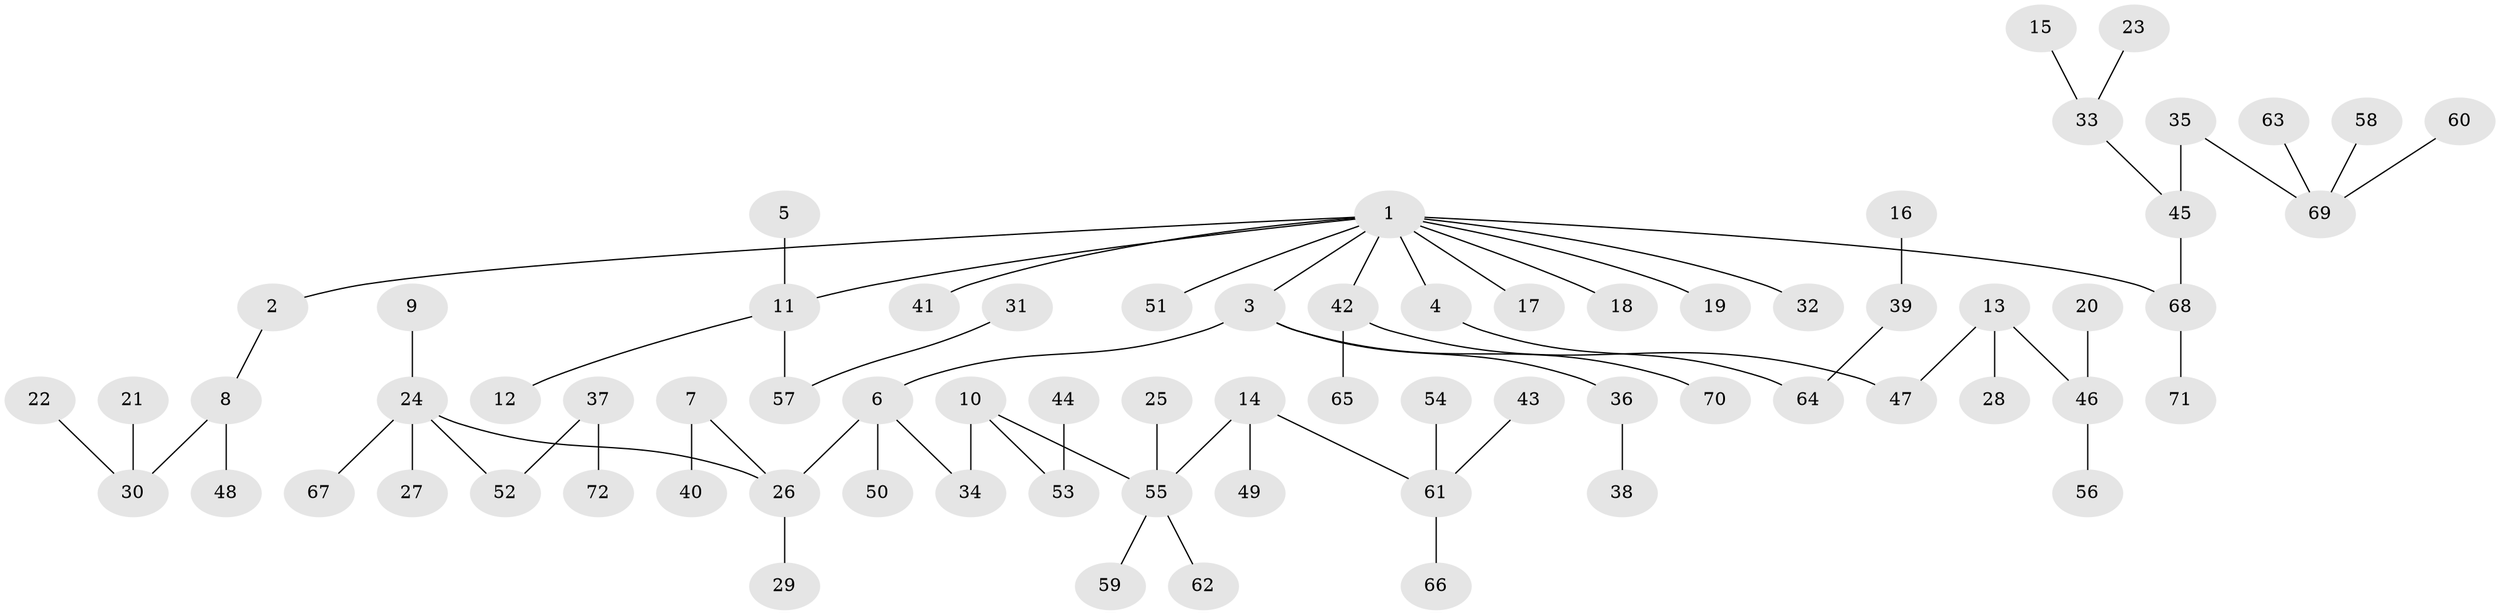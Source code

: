 // original degree distribution, {3: 0.13986013986013987, 7: 0.006993006993006993, 4: 0.08391608391608392, 2: 0.23076923076923078, 1: 0.4965034965034965, 5: 0.027972027972027972, 6: 0.013986013986013986}
// Generated by graph-tools (version 1.1) at 2025/26/03/09/25 03:26:30]
// undirected, 72 vertices, 71 edges
graph export_dot {
graph [start="1"]
  node [color=gray90,style=filled];
  1;
  2;
  3;
  4;
  5;
  6;
  7;
  8;
  9;
  10;
  11;
  12;
  13;
  14;
  15;
  16;
  17;
  18;
  19;
  20;
  21;
  22;
  23;
  24;
  25;
  26;
  27;
  28;
  29;
  30;
  31;
  32;
  33;
  34;
  35;
  36;
  37;
  38;
  39;
  40;
  41;
  42;
  43;
  44;
  45;
  46;
  47;
  48;
  49;
  50;
  51;
  52;
  53;
  54;
  55;
  56;
  57;
  58;
  59;
  60;
  61;
  62;
  63;
  64;
  65;
  66;
  67;
  68;
  69;
  70;
  71;
  72;
  1 -- 2 [weight=1.0];
  1 -- 3 [weight=1.0];
  1 -- 4 [weight=1.0];
  1 -- 11 [weight=1.0];
  1 -- 17 [weight=1.0];
  1 -- 18 [weight=1.0];
  1 -- 19 [weight=1.0];
  1 -- 32 [weight=1.0];
  1 -- 41 [weight=1.0];
  1 -- 42 [weight=1.0];
  1 -- 51 [weight=1.0];
  1 -- 68 [weight=1.0];
  2 -- 8 [weight=1.0];
  3 -- 6 [weight=1.0];
  3 -- 36 [weight=1.0];
  3 -- 70 [weight=1.0];
  4 -- 64 [weight=1.0];
  5 -- 11 [weight=1.0];
  6 -- 26 [weight=1.0];
  6 -- 34 [weight=1.0];
  6 -- 50 [weight=1.0];
  7 -- 26 [weight=1.0];
  7 -- 40 [weight=1.0];
  8 -- 30 [weight=1.0];
  8 -- 48 [weight=1.0];
  9 -- 24 [weight=1.0];
  10 -- 34 [weight=1.0];
  10 -- 53 [weight=1.0];
  10 -- 55 [weight=1.0];
  11 -- 12 [weight=1.0];
  11 -- 57 [weight=1.0];
  13 -- 28 [weight=1.0];
  13 -- 46 [weight=1.0];
  13 -- 47 [weight=1.0];
  14 -- 49 [weight=1.0];
  14 -- 55 [weight=1.0];
  14 -- 61 [weight=1.0];
  15 -- 33 [weight=1.0];
  16 -- 39 [weight=1.0];
  20 -- 46 [weight=1.0];
  21 -- 30 [weight=1.0];
  22 -- 30 [weight=1.0];
  23 -- 33 [weight=1.0];
  24 -- 26 [weight=1.0];
  24 -- 27 [weight=1.0];
  24 -- 52 [weight=1.0];
  24 -- 67 [weight=1.0];
  25 -- 55 [weight=1.0];
  26 -- 29 [weight=1.0];
  31 -- 57 [weight=1.0];
  33 -- 45 [weight=1.0];
  35 -- 45 [weight=1.0];
  35 -- 69 [weight=1.0];
  36 -- 38 [weight=1.0];
  37 -- 52 [weight=1.0];
  37 -- 72 [weight=1.0];
  39 -- 64 [weight=1.0];
  42 -- 47 [weight=1.0];
  42 -- 65 [weight=1.0];
  43 -- 61 [weight=1.0];
  44 -- 53 [weight=1.0];
  45 -- 68 [weight=1.0];
  46 -- 56 [weight=1.0];
  54 -- 61 [weight=1.0];
  55 -- 59 [weight=1.0];
  55 -- 62 [weight=1.0];
  58 -- 69 [weight=1.0];
  60 -- 69 [weight=1.0];
  61 -- 66 [weight=1.0];
  63 -- 69 [weight=1.0];
  68 -- 71 [weight=1.0];
}
